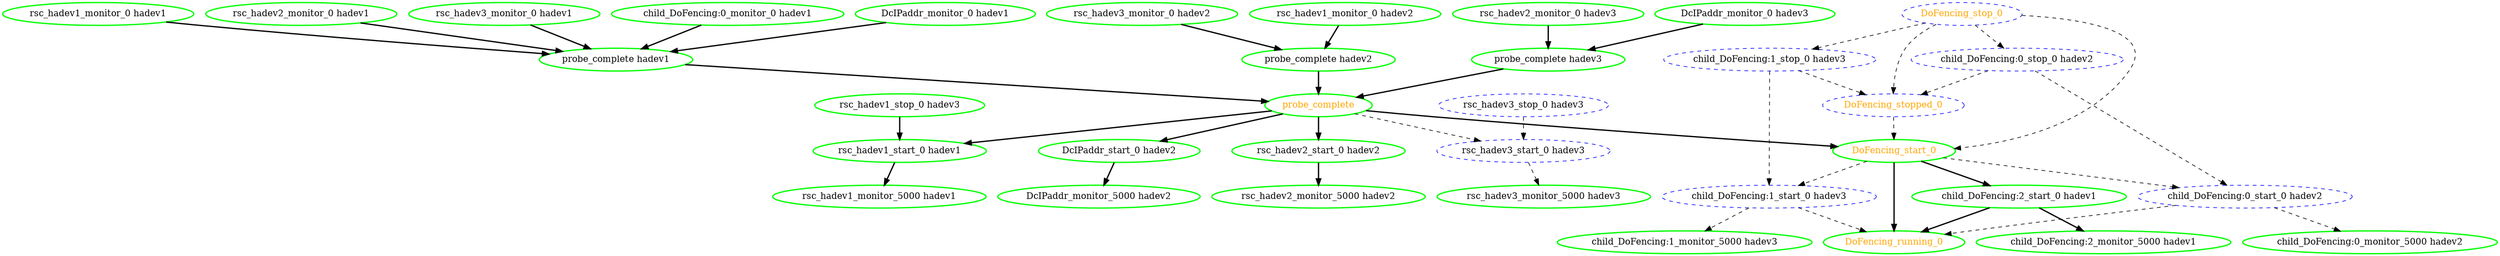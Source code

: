 digraph "g" {
	size = "30,30"
"probe_complete" [ style=bold color="green" fontcolor="orange" ]
"probe_complete hadev1" [ style=bold color="green" fontcolor="black" ]
"DcIPaddr_monitor_0 hadev1" [ style=bold color="green" fontcolor="black" ]
"rsc_hadev1_monitor_0 hadev1" [ style=bold color="green" fontcolor="black" ]
"rsc_hadev2_monitor_0 hadev1" [ style=bold color="green" fontcolor="black" ]
"rsc_hadev3_monitor_0 hadev1" [ style=bold color="green" fontcolor="black" ]
"child_DoFencing:0_monitor_0 hadev1" [ style=bold color="green" fontcolor="black" ]
"probe_complete hadev2" [ style=bold color="green" fontcolor="black" ]
"rsc_hadev1_monitor_0 hadev2" [ style=bold color="green" fontcolor="black" ]
"rsc_hadev3_monitor_0 hadev2" [ style=bold color="green" fontcolor="black" ]
"probe_complete hadev3" [ style=bold color="green" fontcolor="black" ]
"DcIPaddr_monitor_0 hadev3" [ style=bold color="green" fontcolor="black" ]
"rsc_hadev2_monitor_0 hadev3" [ style=bold color="green" fontcolor="black" ]
"DcIPaddr_start_0 hadev2" [ style=bold color="green" fontcolor="black" ]
"DcIPaddr_monitor_5000 hadev2" [ style=bold color="green" fontcolor="black" ]
"rsc_hadev1_stop_0 hadev3" [ style=bold color="green" fontcolor="black" ]
"rsc_hadev1_start_0 hadev1" [ style=bold color="green" fontcolor="black" ]
"rsc_hadev1_monitor_5000 hadev1" [ style=bold color="green" fontcolor="black" ]
"rsc_hadev2_start_0 hadev2" [ style=bold color="green" fontcolor="black" ]
"rsc_hadev2_monitor_5000 hadev2" [ style=bold color="green" fontcolor="black" ]
"rsc_hadev3_stop_0 hadev3" [ style="dashed" color="blue" fontcolor="black" ]
"rsc_hadev3_start_0 hadev3" [ style="dashed" color="blue" fontcolor="black" ]
"rsc_hadev3_monitor_5000 hadev3" [ style=bold color="green" fontcolor="black" ]
"child_DoFencing:0_stop_0 hadev2" [ style="dashed" color="blue" fontcolor="black" ]
"child_DoFencing:0_start_0 hadev2" [ style="dashed" color="blue" fontcolor="black" ]
"child_DoFencing:0_monitor_5000 hadev2" [ style=bold color="green" fontcolor="black" ]
"child_DoFencing:1_stop_0 hadev3" [ style="dashed" color="blue" fontcolor="black" ]
"child_DoFencing:1_start_0 hadev3" [ style="dashed" color="blue" fontcolor="black" ]
"child_DoFencing:1_monitor_5000 hadev3" [ style=bold color="green" fontcolor="black" ]
"child_DoFencing:2_start_0 hadev1" [ style=bold color="green" fontcolor="black" ]
"child_DoFencing:2_monitor_5000 hadev1" [ style=bold color="green" fontcolor="black" ]
"DoFencing_start_0" [ style=bold color="green" fontcolor="orange" ]
"DoFencing_running_0" [ style=bold color="green" fontcolor="orange" ]
"DoFencing_stop_0" [ style="dashed" color="blue" fontcolor="orange" ]
"DoFencing_stopped_0" [ style="dashed" color="blue" fontcolor="orange" ]
"probe_complete hadev1" -> "probe_complete" [ style = bold]
"probe_complete hadev2" -> "probe_complete" [ style = bold]
"probe_complete hadev3" -> "probe_complete" [ style = bold]
"DcIPaddr_monitor_0 hadev1" -> "probe_complete hadev1" [ style = bold]
"rsc_hadev1_monitor_0 hadev1" -> "probe_complete hadev1" [ style = bold]
"rsc_hadev2_monitor_0 hadev1" -> "probe_complete hadev1" [ style = bold]
"rsc_hadev3_monitor_0 hadev1" -> "probe_complete hadev1" [ style = bold]
"child_DoFencing:0_monitor_0 hadev1" -> "probe_complete hadev1" [ style = bold]
"rsc_hadev1_monitor_0 hadev2" -> "probe_complete hadev2" [ style = bold]
"rsc_hadev3_monitor_0 hadev2" -> "probe_complete hadev2" [ style = bold]
"DcIPaddr_monitor_0 hadev3" -> "probe_complete hadev3" [ style = bold]
"rsc_hadev2_monitor_0 hadev3" -> "probe_complete hadev3" [ style = bold]
"probe_complete" -> "DcIPaddr_start_0 hadev2" [ style = bold]
"DcIPaddr_start_0 hadev2" -> "DcIPaddr_monitor_5000 hadev2" [ style = bold]
"probe_complete" -> "rsc_hadev1_start_0 hadev1" [ style = bold]
"rsc_hadev1_stop_0 hadev3" -> "rsc_hadev1_start_0 hadev1" [ style = bold]
"rsc_hadev1_start_0 hadev1" -> "rsc_hadev1_monitor_5000 hadev1" [ style = bold]
"probe_complete" -> "rsc_hadev2_start_0 hadev2" [ style = bold]
"rsc_hadev2_start_0 hadev2" -> "rsc_hadev2_monitor_5000 hadev2" [ style = bold]
"probe_complete" -> "rsc_hadev3_start_0 hadev3" [ style = dashed]
"rsc_hadev3_stop_0 hadev3" -> "rsc_hadev3_start_0 hadev3" [ style = dashed]
"rsc_hadev3_start_0 hadev3" -> "rsc_hadev3_monitor_5000 hadev3" [ style = dashed]
"DoFencing_stop_0" -> "child_DoFencing:0_stop_0 hadev2" [ style = dashed]
"child_DoFencing:0_stop_0 hadev2" -> "child_DoFencing:0_start_0 hadev2" [ style = dashed]
"DoFencing_start_0" -> "child_DoFencing:0_start_0 hadev2" [ style = dashed]
"child_DoFencing:0_start_0 hadev2" -> "child_DoFencing:0_monitor_5000 hadev2" [ style = dashed]
"DoFencing_stop_0" -> "child_DoFencing:1_stop_0 hadev3" [ style = dashed]
"child_DoFencing:1_stop_0 hadev3" -> "child_DoFencing:1_start_0 hadev3" [ style = dashed]
"DoFencing_start_0" -> "child_DoFencing:1_start_0 hadev3" [ style = dashed]
"child_DoFencing:1_start_0 hadev3" -> "child_DoFencing:1_monitor_5000 hadev3" [ style = dashed]
"DoFencing_start_0" -> "child_DoFencing:2_start_0 hadev1" [ style = bold]
"child_DoFencing:2_start_0 hadev1" -> "child_DoFencing:2_monitor_5000 hadev1" [ style = bold]
"probe_complete" -> "DoFencing_start_0" [ style = bold]
"DoFencing_stop_0" -> "DoFencing_start_0" [ style = dashed]
"DoFencing_stopped_0" -> "DoFencing_start_0" [ style = dashed]
"child_DoFencing:0_start_0 hadev2" -> "DoFencing_running_0" [ style = dashed]
"child_DoFencing:1_start_0 hadev3" -> "DoFencing_running_0" [ style = dashed]
"child_DoFencing:2_start_0 hadev1" -> "DoFencing_running_0" [ style = bold]
"DoFencing_start_0" -> "DoFencing_running_0" [ style = bold]
"DoFencing_stop_0" -> "DoFencing_stopped_0" [ style = dashed]
"child_DoFencing:0_stop_0 hadev2" -> "DoFencing_stopped_0" [ style = dashed]
"child_DoFencing:1_stop_0 hadev3" -> "DoFencing_stopped_0" [ style = dashed]
}
